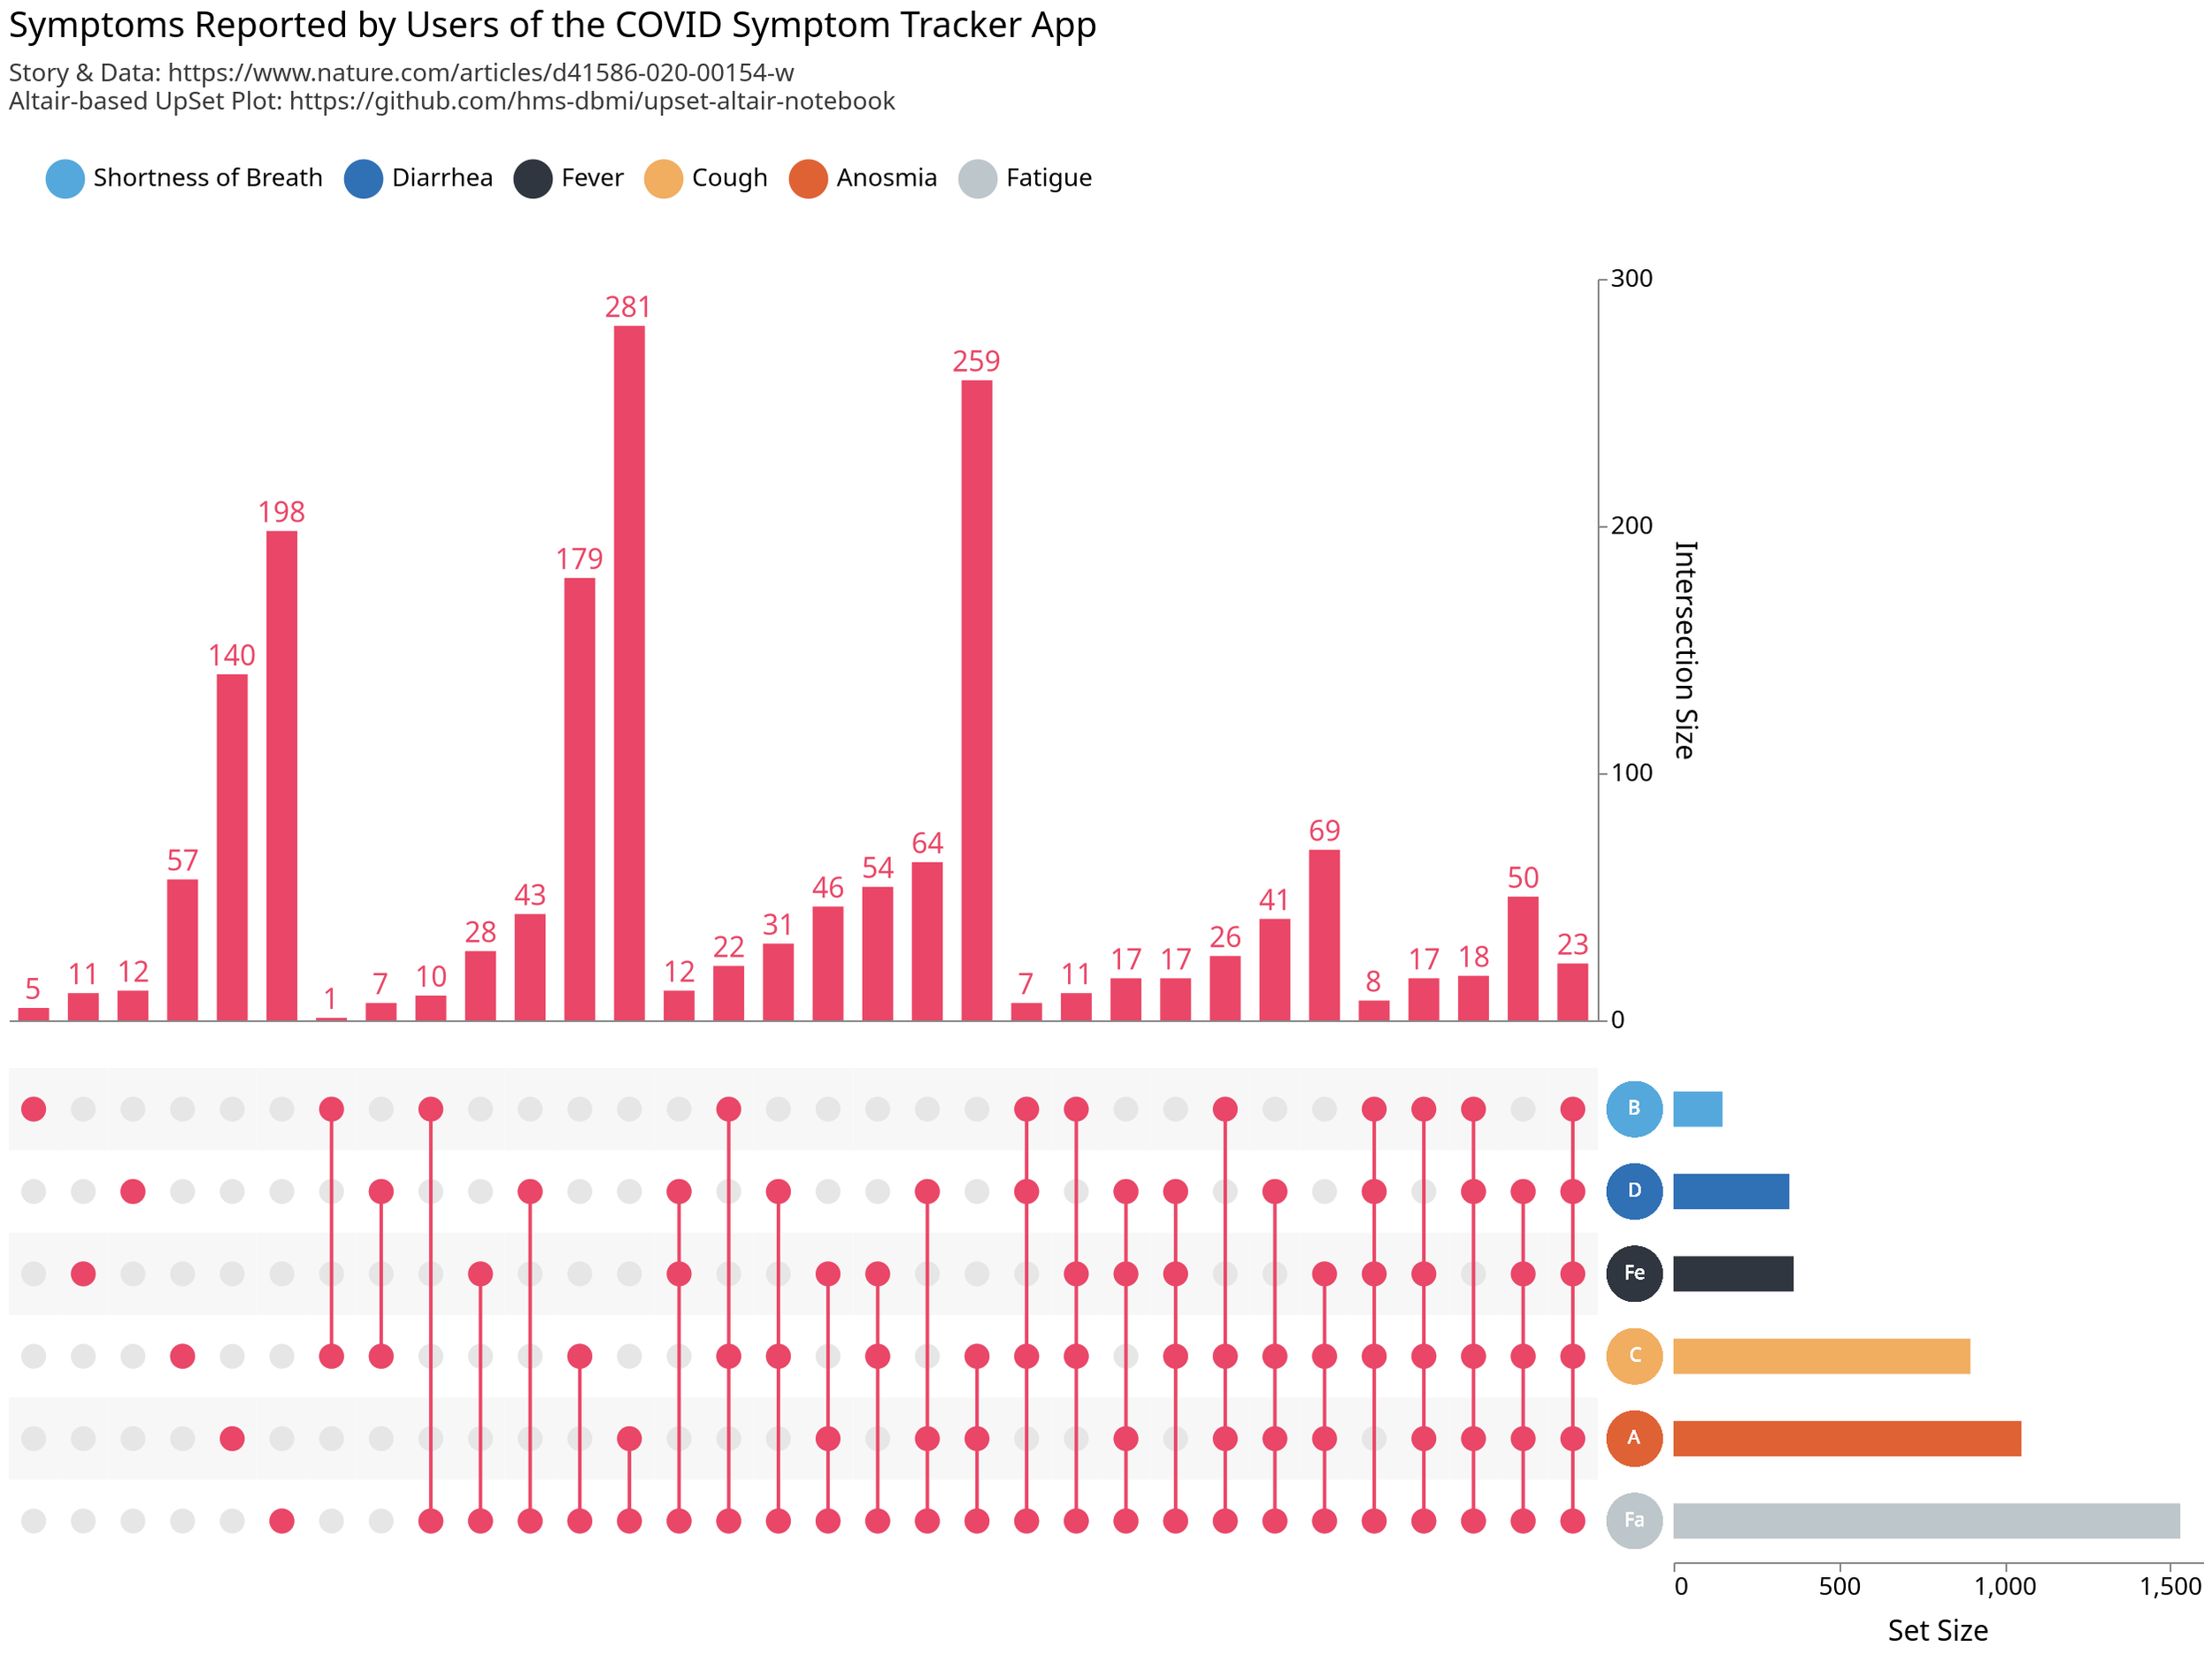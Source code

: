 {"config": {"view": {"continuousWidth": 400, "continuousHeight": 300, "stroke": null}, "axis": {"labelFontSize": 14, "labelFontWeight": 300, "titleFontSize": 16, "titleFontWeight": 400, "titlePadding": 10}, "concat": {"spacing": 0}, "legend": {"labelFontSize": 14, "labelFontWeight": 300, "orient": "top", "padding": 20, "symbolSize": 500.0, "symbolType": "circle", "titleFontSize": 16, "titleFontWeight": 400}, "title": {"anchor": "start", "fontSize": 18, "fontWeight": 400, "subtitlePadding": 10}}, "vconcat": [{"layer": [{"mark": {"type": "bar", "color": "#3A3A3A", "size": 17.5}, "encoding": {"color": {"condition": {"value": "#3A3A3A", "selection": {"not": "selector014"}}, "value": "#EA4667"}, "tooltip": [{"type": "quantitative", "aggregate": "max", "field": "count", "title": "Cardinality"}, {"type": "quantitative", "field": "degree", "title": "Degree"}], "x": {"type": "nominal", "axis": {"domain": true, "grid": false, "labels": false, "ticks": false}, "field": "intersection_id", "sort": {"field": "degree", "order": "ascending"}, "title": null}, "y": {"type": "quantitative", "aggregate": "max", "axis": {"grid": false, "orient": "right", "tickCount": 3}, "field": "count", "title": "Intersection Size"}}, "height": 420.0, "selection": {"selector014": {"type": "single", "fields": ["intersection_id"], "on": "mouseover"}, "selector013": {"type": "multi", "fields": ["set"], "bind": "legend"}}, "transform": [{"filter": {"selection": "selector013"}}, {"pivot": "set", "value": "is_intersect", "groupby": ["intersection_id", "count"], "op": "max"}, {"aggregate": [{"op": "sum", "field": "count", "as": "count"}], "groupby": ["Shortness of Breath", "Diarrhea", "Fever", "Cough", "Anosmia", "Fatigue"]}, {"calculate": "(isDefined(datum['Shortness of Breath']) ? datum['Shortness of Breath'] : 0)+(isDefined(datum['Diarrhea']) ? datum['Diarrhea'] : 0)+(isDefined(datum['Fever']) ? datum['Fever'] : 0)+(isDefined(datum['Cough']) ? datum['Cough'] : 0)+(isDefined(datum['Anosmia']) ? datum['Anosmia'] : 0)+(isDefined(datum['Fatigue']) ? datum['Fatigue'] : 0)", "as": "degree"}, {"filter": "(datum['degree'] !== 0)"}, {"window": [{"op": "row_number", "field": "", "as": "intersection_id"}], "frame": [null, null]}, {"fold": ["Shortness of Breath", "Diarrhea", "Fever", "Cough", "Anosmia", "Fatigue"], "as": ["set", "is_intersect"]}, {"lookup": "set", "from": {"data": {"name": "data-edc52b94e708b8ac518e05227a1d24db"}, "key": "set", "fields": ["set_abbre"]}}, {"lookup": "set", "from": {"data": {"name": "data-845b010f0be9092a4e24abf6f511af02"}, "key": "set", "fields": ["set_order"]}}, {"filter": {"selection": "selector013"}}, {"window": [{"op": "distinct", "field": "set", "as": "set_order"}], "frame": [null, 0], "sort": [{"field": "set_order"}]}], "width": 900}, {"mark": {"type": "text", "color": "#3A3A3A", "dy": -10, "size": 16}, "encoding": {"color": {"condition": {"value": "#3A3A3A", "selection": {"not": "selector014"}}, "value": "#EA4667"}, "text": {"type": "quantitative", "field": "count", "format": ".0f"}, "tooltip": [{"type": "quantitative", "aggregate": "max", "field": "count", "title": "Cardinality"}, {"type": "quantitative", "field": "degree", "title": "Degree"}], "x": {"type": "nominal", "axis": {"domain": true, "grid": false, "labels": false, "ticks": false}, "field": "intersection_id", "sort": {"field": "degree", "order": "ascending"}, "title": null}, "y": {"type": "quantitative", "aggregate": "max", "axis": {"grid": false, "orient": "right", "tickCount": 3}, "field": "count", "title": "Intersection Size"}}, "height": 420.0, "transform": [{"filter": {"selection": "selector013"}}, {"pivot": "set", "value": "is_intersect", "groupby": ["intersection_id", "count"], "op": "max"}, {"aggregate": [{"op": "sum", "field": "count", "as": "count"}], "groupby": ["Shortness of Breath", "Diarrhea", "Fever", "Cough", "Anosmia", "Fatigue"]}, {"calculate": "(isDefined(datum['Shortness of Breath']) ? datum['Shortness of Breath'] : 0)+(isDefined(datum['Diarrhea']) ? datum['Diarrhea'] : 0)+(isDefined(datum['Fever']) ? datum['Fever'] : 0)+(isDefined(datum['Cough']) ? datum['Cough'] : 0)+(isDefined(datum['Anosmia']) ? datum['Anosmia'] : 0)+(isDefined(datum['Fatigue']) ? datum['Fatigue'] : 0)", "as": "degree"}, {"filter": "(datum['degree'] !== 0)"}, {"window": [{"op": "row_number", "field": "", "as": "intersection_id"}], "frame": [null, null]}, {"fold": ["Shortness of Breath", "Diarrhea", "Fever", "Cough", "Anosmia", "Fatigue"], "as": ["set", "is_intersect"]}, {"lookup": "set", "from": {"data": {"name": "data-edc52b94e708b8ac518e05227a1d24db"}, "key": "set", "fields": ["set_abbre"]}}, {"lookup": "set", "from": {"data": {"name": "data-845b010f0be9092a4e24abf6f511af02"}, "key": "set", "fields": ["set_order"]}}, {"filter": {"selection": "selector013"}}, {"window": [{"op": "distinct", "field": "set", "as": "set_order"}], "frame": [null, 0], "sort": [{"field": "set_order"}]}], "width": 900}]}, {"hconcat": [{"layer": [{"mark": {"type": "circle", "opacity": 1, "size": 200}, "encoding": {"color": {"condition": {"value": "#3A3A3A", "selection": {"not": "selector014"}}, "value": "#EA4667"}, "tooltip": [{"type": "quantitative", "aggregate": "max", "field": "count", "title": "Cardinality"}, {"type": "quantitative", "field": "degree", "title": "Degree"}], "x": {"type": "nominal", "axis": {"domain": false, "grid": false, "labels": false, "ticks": false}, "field": "intersection_id", "sort": {"field": "degree", "order": "ascending"}, "title": null}, "y": {"type": "nominal", "axis": {"domain": false, "grid": false, "labels": false, "ticks": false}, "field": "set_order", "title": null}}, "height": 280.0, "selection": {"selector014": {"type": "single", "fields": ["intersection_id"], "on": "mouseover"}, "selector013": {"type": "multi", "fields": ["set"], "bind": "legend"}}, "transform": [{"filter": {"selection": "selector013"}}, {"pivot": "set", "value": "is_intersect", "groupby": ["intersection_id", "count"], "op": "max"}, {"aggregate": [{"op": "sum", "field": "count", "as": "count"}], "groupby": ["Shortness of Breath", "Diarrhea", "Fever", "Cough", "Anosmia", "Fatigue"]}, {"calculate": "(isDefined(datum['Shortness of Breath']) ? datum['Shortness of Breath'] : 0)+(isDefined(datum['Diarrhea']) ? datum['Diarrhea'] : 0)+(isDefined(datum['Fever']) ? datum['Fever'] : 0)+(isDefined(datum['Cough']) ? datum['Cough'] : 0)+(isDefined(datum['Anosmia']) ? datum['Anosmia'] : 0)+(isDefined(datum['Fatigue']) ? datum['Fatigue'] : 0)", "as": "degree"}, {"filter": "(datum['degree'] !== 0)"}, {"window": [{"op": "row_number", "field": "", "as": "intersection_id"}], "frame": [null, null]}, {"fold": ["Shortness of Breath", "Diarrhea", "Fever", "Cough", "Anosmia", "Fatigue"], "as": ["set", "is_intersect"]}, {"lookup": "set", "from": {"data": {"name": "data-edc52b94e708b8ac518e05227a1d24db"}, "key": "set", "fields": ["set_abbre"]}}, {"lookup": "set", "from": {"data": {"name": "data-845b010f0be9092a4e24abf6f511af02"}, "key": "set", "fields": ["set_order"]}}, {"filter": {"selection": "selector013"}}, {"window": [{"op": "distinct", "field": "set", "as": "set_order"}], "frame": [null, 0], "sort": [{"field": "set_order"}]}, {"filter": "(datum['is_intersect'] === 1)"}], "width": 900}, {"mark": "rect", "encoding": {"color": {"value": "#F7F7F7"}, "tooltip": [{"type": "quantitative", "aggregate": "max", "field": "count", "title": "Cardinality"}, {"type": "quantitative", "field": "degree", "title": "Degree"}], "x": {"type": "nominal", "axis": {"domain": false, "grid": false, "labels": false, "ticks": false}, "field": "intersection_id", "sort": {"field": "degree", "order": "ascending"}, "title": null}, "y": {"type": "nominal", "axis": {"domain": false, "grid": false, "labels": false, "ticks": false}, "field": "set_order", "title": null}}, "height": 280.0, "transform": [{"filter": {"selection": "selector013"}}, {"pivot": "set", "value": "is_intersect", "groupby": ["intersection_id", "count"], "op": "max"}, {"aggregate": [{"op": "sum", "field": "count", "as": "count"}], "groupby": ["Shortness of Breath", "Diarrhea", "Fever", "Cough", "Anosmia", "Fatigue"]}, {"calculate": "(isDefined(datum['Shortness of Breath']) ? datum['Shortness of Breath'] : 0)+(isDefined(datum['Diarrhea']) ? datum['Diarrhea'] : 0)+(isDefined(datum['Fever']) ? datum['Fever'] : 0)+(isDefined(datum['Cough']) ? datum['Cough'] : 0)+(isDefined(datum['Anosmia']) ? datum['Anosmia'] : 0)+(isDefined(datum['Fatigue']) ? datum['Fatigue'] : 0)", "as": "degree"}, {"filter": "(datum['degree'] !== 0)"}, {"window": [{"op": "row_number", "field": "", "as": "intersection_id"}], "frame": [null, null]}, {"fold": ["Shortness of Breath", "Diarrhea", "Fever", "Cough", "Anosmia", "Fatigue"], "as": ["set", "is_intersect"]}, {"lookup": "set", "from": {"data": {"name": "data-edc52b94e708b8ac518e05227a1d24db"}, "key": "set", "fields": ["set_abbre"]}}, {"lookup": "set", "from": {"data": {"name": "data-845b010f0be9092a4e24abf6f511af02"}, "key": "set", "fields": ["set_order"]}}, {"filter": {"selection": "selector013"}}, {"window": [{"op": "distinct", "field": "set", "as": "set_order"}], "frame": [null, 0], "sort": [{"field": "set_order"}]}, {"filter": "((datum['set_order'] % 2) === 1)"}], "width": 900}, {"mark": {"type": "circle", "opacity": 1, "size": 200}, "encoding": {"color": {"value": "#E6E6E6"}, "tooltip": [{"type": "quantitative", "aggregate": "max", "field": "count", "title": "Cardinality"}, {"type": "quantitative", "field": "degree", "title": "Degree"}], "x": {"type": "nominal", "axis": {"domain": false, "grid": false, "labels": false, "ticks": false}, "field": "intersection_id", "sort": {"field": "degree", "order": "ascending"}, "title": null}, "y": {"type": "nominal", "axis": {"domain": false, "grid": false, "labels": false, "ticks": false}, "field": "set_order", "title": null}}, "height": 280.0, "transform": [{"filter": {"selection": "selector013"}}, {"pivot": "set", "value": "is_intersect", "groupby": ["intersection_id", "count"], "op": "max"}, {"aggregate": [{"op": "sum", "field": "count", "as": "count"}], "groupby": ["Shortness of Breath", "Diarrhea", "Fever", "Cough", "Anosmia", "Fatigue"]}, {"calculate": "(isDefined(datum['Shortness of Breath']) ? datum['Shortness of Breath'] : 0)+(isDefined(datum['Diarrhea']) ? datum['Diarrhea'] : 0)+(isDefined(datum['Fever']) ? datum['Fever'] : 0)+(isDefined(datum['Cough']) ? datum['Cough'] : 0)+(isDefined(datum['Anosmia']) ? datum['Anosmia'] : 0)+(isDefined(datum['Fatigue']) ? datum['Fatigue'] : 0)", "as": "degree"}, {"filter": "(datum['degree'] !== 0)"}, {"window": [{"op": "row_number", "field": "", "as": "intersection_id"}], "frame": [null, null]}, {"fold": ["Shortness of Breath", "Diarrhea", "Fever", "Cough", "Anosmia", "Fatigue"], "as": ["set", "is_intersect"]}, {"lookup": "set", "from": {"data": {"name": "data-edc52b94e708b8ac518e05227a1d24db"}, "key": "set", "fields": ["set_abbre"]}}, {"lookup": "set", "from": {"data": {"name": "data-845b010f0be9092a4e24abf6f511af02"}, "key": "set", "fields": ["set_order"]}}, {"filter": {"selection": "selector013"}}, {"window": [{"op": "distinct", "field": "set", "as": "set_order"}], "frame": [null, 0], "sort": [{"field": "set_order"}]}], "width": 900}, {"mark": {"type": "bar", "color": "#3A3A3A", "size": 2}, "encoding": {"color": {"condition": {"value": "#3A3A3A", "selection": {"not": "selector014"}}, "value": "#EA4667"}, "tooltip": [{"type": "quantitative", "aggregate": "max", "field": "count", "title": "Cardinality"}, {"type": "quantitative", "field": "degree", "title": "Degree"}], "x": {"type": "nominal", "axis": {"domain": true, "grid": false, "labels": false, "ticks": false}, "field": "intersection_id", "sort": {"field": "degree", "order": "ascending"}, "title": null}, "y": {"type": "nominal", "aggregate": "min", "field": "set_order"}, "y2": {"aggregate": "max", "field": "set_order"}}, "height": 420.0, "transform": [{"filter": {"selection": "selector013"}}, {"pivot": "set", "value": "is_intersect", "groupby": ["intersection_id", "count"], "op": "max"}, {"aggregate": [{"op": "sum", "field": "count", "as": "count"}], "groupby": ["Shortness of Breath", "Diarrhea", "Fever", "Cough", "Anosmia", "Fatigue"]}, {"calculate": "(isDefined(datum['Shortness of Breath']) ? datum['Shortness of Breath'] : 0)+(isDefined(datum['Diarrhea']) ? datum['Diarrhea'] : 0)+(isDefined(datum['Fever']) ? datum['Fever'] : 0)+(isDefined(datum['Cough']) ? datum['Cough'] : 0)+(isDefined(datum['Anosmia']) ? datum['Anosmia'] : 0)+(isDefined(datum['Fatigue']) ? datum['Fatigue'] : 0)", "as": "degree"}, {"filter": "(datum['degree'] !== 0)"}, {"window": [{"op": "row_number", "field": "", "as": "intersection_id"}], "frame": [null, null]}, {"fold": ["Shortness of Breath", "Diarrhea", "Fever", "Cough", "Anosmia", "Fatigue"], "as": ["set", "is_intersect"]}, {"lookup": "set", "from": {"data": {"name": "data-edc52b94e708b8ac518e05227a1d24db"}, "key": "set", "fields": ["set_abbre"]}}, {"lookup": "set", "from": {"data": {"name": "data-845b010f0be9092a4e24abf6f511af02"}, "key": "set", "fields": ["set_order"]}}, {"filter": {"selection": "selector013"}}, {"window": [{"op": "distinct", "field": "set", "as": "set_order"}], "frame": [null, 0], "sort": [{"field": "set_order"}]}, {"filter": "(datum['is_intersect'] === 1)"}], "width": 900}, {"mark": {"type": "circle", "opacity": 1, "size": 200}, "encoding": {"color": {"condition": {"value": "#3A3A3A", "selection": {"not": "selector014"}}, "value": "#EA4667"}, "tooltip": [{"type": "quantitative", "aggregate": "max", "field": "count", "title": "Cardinality"}, {"type": "quantitative", "field": "degree", "title": "Degree"}], "x": {"type": "nominal", "axis": {"domain": false, "grid": false, "labels": false, "ticks": false}, "field": "intersection_id", "sort": {"field": "degree", "order": "ascending"}, "title": null}, "y": {"type": "nominal", "axis": {"domain": false, "grid": false, "labels": false, "ticks": false}, "field": "set_order", "title": null}}, "height": 280.0, "transform": [{"filter": {"selection": "selector013"}}, {"pivot": "set", "value": "is_intersect", "groupby": ["intersection_id", "count"], "op": "max"}, {"aggregate": [{"op": "sum", "field": "count", "as": "count"}], "groupby": ["Shortness of Breath", "Diarrhea", "Fever", "Cough", "Anosmia", "Fatigue"]}, {"calculate": "(isDefined(datum['Shortness of Breath']) ? datum['Shortness of Breath'] : 0)+(isDefined(datum['Diarrhea']) ? datum['Diarrhea'] : 0)+(isDefined(datum['Fever']) ? datum['Fever'] : 0)+(isDefined(datum['Cough']) ? datum['Cough'] : 0)+(isDefined(datum['Anosmia']) ? datum['Anosmia'] : 0)+(isDefined(datum['Fatigue']) ? datum['Fatigue'] : 0)", "as": "degree"}, {"filter": "(datum['degree'] !== 0)"}, {"window": [{"op": "row_number", "field": "", "as": "intersection_id"}], "frame": [null, null]}, {"fold": ["Shortness of Breath", "Diarrhea", "Fever", "Cough", "Anosmia", "Fatigue"], "as": ["set", "is_intersect"]}, {"lookup": "set", "from": {"data": {"name": "data-edc52b94e708b8ac518e05227a1d24db"}, "key": "set", "fields": ["set_abbre"]}}, {"lookup": "set", "from": {"data": {"name": "data-845b010f0be9092a4e24abf6f511af02"}, "key": "set", "fields": ["set_order"]}}, {"filter": {"selection": "selector013"}}, {"window": [{"op": "distinct", "field": "set", "as": "set_order"}], "frame": [null, 0], "sort": [{"field": "set_order"}]}, {"filter": "(datum['is_intersect'] === 1)"}], "width": 900}]}, {"layer": [{"mark": {"type": "circle", "size": 1000}, "encoding": {"color": {"type": "nominal", "field": "set", "scale": {"domain": ["Shortness of Breath", "Diarrhea", "Fever", "Cough", "Anosmia", "Fatigue"], "range": ["#55A8DB", "#3070B5", "#30363F", "#F1AD60", "#DF6234", "#BDC6CA"]}, "title": null}, "opacity": {"value": 1}, "y": {"type": "nominal", "axis": {"domain": false, "grid": false, "labels": false, "ticks": false}, "field": "set_order", "title": null}}, "selection": {"selector013": {"type": "multi", "fields": ["set"], "bind": "legend"}}, "transform": [{"filter": {"selection": "selector013"}}, {"pivot": "set", "value": "is_intersect", "groupby": ["intersection_id", "count"], "op": "max"}, {"aggregate": [{"op": "sum", "field": "count", "as": "count"}], "groupby": ["Shortness of Breath", "Diarrhea", "Fever", "Cough", "Anosmia", "Fatigue"]}, {"calculate": "(isDefined(datum['Shortness of Breath']) ? datum['Shortness of Breath'] : 0)+(isDefined(datum['Diarrhea']) ? datum['Diarrhea'] : 0)+(isDefined(datum['Fever']) ? datum['Fever'] : 0)+(isDefined(datum['Cough']) ? datum['Cough'] : 0)+(isDefined(datum['Anosmia']) ? datum['Anosmia'] : 0)+(isDefined(datum['Fatigue']) ? datum['Fatigue'] : 0)", "as": "degree"}, {"filter": "(datum['degree'] !== 0)"}, {"window": [{"op": "row_number", "field": "", "as": "intersection_id"}], "frame": [null, null]}, {"fold": ["Shortness of Breath", "Diarrhea", "Fever", "Cough", "Anosmia", "Fatigue"], "as": ["set", "is_intersect"]}, {"lookup": "set", "from": {"data": {"name": "data-edc52b94e708b8ac518e05227a1d24db"}, "key": "set", "fields": ["set_abbre"]}}, {"lookup": "set", "from": {"data": {"name": "data-845b010f0be9092a4e24abf6f511af02"}, "key": "set", "fields": ["set_order"]}}, {"filter": {"selection": "selector013"}}, {"window": [{"op": "distinct", "field": "set", "as": "set_order"}], "frame": [null, 0], "sort": [{"field": "set_order"}]}]}, {"mark": {"type": "text", "align": "center"}, "encoding": {"color": {"value": "white"}, "opacity": {"value": 1}, "text": {"type": "nominal", "field": "set_abbre"}, "y": {"type": "nominal", "axis": {"domain": false, "grid": false, "labels": false, "ticks": false}, "field": "set_order", "title": null}}, "transform": [{"filter": {"selection": "selector013"}}, {"pivot": "set", "value": "is_intersect", "groupby": ["intersection_id", "count"], "op": "max"}, {"aggregate": [{"op": "sum", "field": "count", "as": "count"}], "groupby": ["Shortness of Breath", "Diarrhea", "Fever", "Cough", "Anosmia", "Fatigue"]}, {"calculate": "(isDefined(datum['Shortness of Breath']) ? datum['Shortness of Breath'] : 0)+(isDefined(datum['Diarrhea']) ? datum['Diarrhea'] : 0)+(isDefined(datum['Fever']) ? datum['Fever'] : 0)+(isDefined(datum['Cough']) ? datum['Cough'] : 0)+(isDefined(datum['Anosmia']) ? datum['Anosmia'] : 0)+(isDefined(datum['Fatigue']) ? datum['Fatigue'] : 0)", "as": "degree"}, {"filter": "(datum['degree'] !== 0)"}, {"window": [{"op": "row_number", "field": "", "as": "intersection_id"}], "frame": [null, null]}, {"fold": ["Shortness of Breath", "Diarrhea", "Fever", "Cough", "Anosmia", "Fatigue"], "as": ["set", "is_intersect"]}, {"lookup": "set", "from": {"data": {"name": "data-edc52b94e708b8ac518e05227a1d24db"}, "key": "set", "fields": ["set_abbre"]}}, {"lookup": "set", "from": {"data": {"name": "data-845b010f0be9092a4e24abf6f511af02"}, "key": "set", "fields": ["set_order"]}}, {"filter": {"selection": "selector013"}}, {"window": [{"op": "distinct", "field": "set", "as": "set_order"}], "frame": [null, 0], "sort": [{"field": "set_order"}]}]}]}, {"mark": {"type": "bar", "size": 20}, "encoding": {"color": {"type": "nominal", "field": "set", "scale": {"domain": ["Shortness of Breath", "Diarrhea", "Fever", "Cough", "Anosmia", "Fatigue"], "range": ["#55A8DB", "#3070B5", "#30363F", "#F1AD60", "#DF6234", "#BDC6CA"]}, "title": null}, "opacity": {"value": 1}, "x": {"type": "quantitative", "aggregate": "sum", "axis": {"grid": false, "tickCount": 3}, "field": "count", "title": "Set Size"}, "y": {"type": "nominal", "axis": {"domain": false, "grid": false, "labels": false, "ticks": false}, "field": "set_order", "title": null}}, "selection": {"selector013": {"type": "multi", "fields": ["set"], "bind": "legend"}}, "transform": [{"filter": {"selection": "selector013"}}, {"pivot": "set", "value": "is_intersect", "groupby": ["intersection_id", "count"], "op": "max"}, {"aggregate": [{"op": "sum", "field": "count", "as": "count"}], "groupby": ["Shortness of Breath", "Diarrhea", "Fever", "Cough", "Anosmia", "Fatigue"]}, {"calculate": "(isDefined(datum['Shortness of Breath']) ? datum['Shortness of Breath'] : 0)+(isDefined(datum['Diarrhea']) ? datum['Diarrhea'] : 0)+(isDefined(datum['Fever']) ? datum['Fever'] : 0)+(isDefined(datum['Cough']) ? datum['Cough'] : 0)+(isDefined(datum['Anosmia']) ? datum['Anosmia'] : 0)+(isDefined(datum['Fatigue']) ? datum['Fatigue'] : 0)", "as": "degree"}, {"filter": "(datum['degree'] !== 0)"}, {"window": [{"op": "row_number", "field": "", "as": "intersection_id"}], "frame": [null, null]}, {"fold": ["Shortness of Breath", "Diarrhea", "Fever", "Cough", "Anosmia", "Fatigue"], "as": ["set", "is_intersect"]}, {"lookup": "set", "from": {"data": {"name": "data-edc52b94e708b8ac518e05227a1d24db"}, "key": "set", "fields": ["set_abbre"]}}, {"lookup": "set", "from": {"data": {"name": "data-845b010f0be9092a4e24abf6f511af02"}, "key": "set", "fields": ["set_order"]}}, {"filter": {"selection": "selector013"}}, {"window": [{"op": "distinct", "field": "set", "as": "set_order"}], "frame": [null, 0], "sort": [{"field": "set_order"}]}, {"filter": "(datum['is_intersect'] === 1)"}], "width": 300}], "resolve": {"scale": {"y": "shared"}}, "spacing": 5}], "data": {"name": "data-51a18922e537214846aa112d1ccd2e10"}, "spacing": 20, "title": {"text": "Symptoms Reported by Users of the COVID Symptom Tracker App", "subtitle": ["Story & Data: https://www.nature.com/articles/d41586-020-00154-w", "Altair-based UpSet Plot: https://github.com/hms-dbmi/upset-altair-notebook"], "fontSize": 20, "fontWeight": 500, "subtitleColor": "#3A3A3A", "subtitleFontSize": 14}, "$schema": "https://vega.github.io/schema/vega-lite/v4.0.0.json", "datasets": {"data-51a18922e537214846aa112d1ccd2e10": [{"intersection_id": 23, "count": 1, "degree": 2, "set": "Shortness of Breath", "is_intersect": 1}, {"intersection_id": 21, "count": 5, "degree": 1, "set": "Shortness of Breath", "is_intersect": 1}, {"intersection_id": 28, "count": 7, "degree": 4, "set": "Shortness of Breath", "is_intersect": 1}, {"intersection_id": 14, "count": 7, "degree": 2, "set": "Shortness of Breath", "is_intersect": 0}, {"intersection_id": 30, "count": 8, "degree": 5, "set": "Shortness of Breath", "is_intersect": 1}, {"intersection_id": 22, "count": 10, "degree": 2, "set": "Shortness of Breath", "is_intersect": 1}, {"intersection_id": 26, "count": 11, "degree": 4, "set": "Shortness of Breath", "is_intersect": 1}, {"intersection_id": 6, "count": 11, "degree": 1, "set": "Shortness of Breath", "is_intersect": 0}, {"intersection_id": 17, "count": 12, "degree": 3, "set": "Shortness of Breath", "is_intersect": 0}, {"intersection_id": 11, "count": 12, "degree": 1, "set": "Shortness of Breath", "is_intersect": 0}, {"intersection_id": 27, "count": 17, "degree": 5, "set": "Shortness of Breath", "is_intersect": 1}, {"intersection_id": 18, "count": 17, "degree": 4, "set": "Shortness of Breath", "is_intersect": 0}, {"intersection_id": 19, "count": 17, "degree": 4, "set": "Shortness of Breath", "is_intersect": 0}, {"intersection_id": 29, "count": 18, "degree": 5, "set": "Shortness of Breath", "is_intersect": 1}, {"intersection_id": 24, "count": 22, "degree": 3, "set": "Shortness of Breath", "is_intersect": 1}, {"intersection_id": 31, "count": 23, "degree": 6, "set": "Shortness of Breath", "is_intersect": 1}, {"intersection_id": 25, "count": 26, "degree": 4, "set": "Shortness of Breath", "is_intersect": 1}, {"intersection_id": 7, "count": 28, "degree": 2, "set": "Shortness of Breath", "is_intersect": 0}, {"intersection_id": 15, "count": 31, "degree": 3, "set": "Shortness of Breath", "is_intersect": 0}, {"intersection_id": 16, "count": 41, "degree": 4, "set": "Shortness of Breath", "is_intersect": 0}, {"intersection_id": 12, "count": 43, "degree": 2, "set": "Shortness of Breath", "is_intersect": 0}, {"intersection_id": 8, "count": 46, "degree": 3, "set": "Shortness of Breath", "is_intersect": 0}, {"intersection_id": 20, "count": 50, "degree": 5, "set": "Shortness of Breath", "is_intersect": 0}, {"intersection_id": 9, "count": 54, "degree": 3, "set": "Shortness of Breath", "is_intersect": 0}, {"intersection_id": 3, "count": 57, "degree": 1, "set": "Shortness of Breath", "is_intersect": 0}, {"intersection_id": 13, "count": 64, "degree": 3, "set": "Shortness of Breath", "is_intersect": 0}, {"intersection_id": 10, "count": 69, "degree": 4, "set": "Shortness of Breath", "is_intersect": 0}, {"intersection_id": 1, "count": 140, "degree": 1, "set": "Shortness of Breath", "is_intersect": 0}, {"intersection_id": 4, "count": 179, "degree": 2, "set": "Shortness of Breath", "is_intersect": 0}, {"intersection_id": 0, "count": 198, "degree": 1, "set": "Shortness of Breath", "is_intersect": 0}, {"intersection_id": 5, "count": 259, "degree": 3, "set": "Shortness of Breath", "is_intersect": 0}, {"intersection_id": 2, "count": 281, "degree": 2, "set": "Shortness of Breath", "is_intersect": 0}, {"intersection_id": 23, "count": 1, "degree": 2, "set": "Diarrhea", "is_intersect": 0}, {"intersection_id": 21, "count": 5, "degree": 1, "set": "Diarrhea", "is_intersect": 0}, {"intersection_id": 28, "count": 7, "degree": 4, "set": "Diarrhea", "is_intersect": 1}, {"intersection_id": 14, "count": 7, "degree": 2, "set": "Diarrhea", "is_intersect": 1}, {"intersection_id": 30, "count": 8, "degree": 5, "set": "Diarrhea", "is_intersect": 1}, {"intersection_id": 22, "count": 10, "degree": 2, "set": "Diarrhea", "is_intersect": 0}, {"intersection_id": 26, "count": 11, "degree": 4, "set": "Diarrhea", "is_intersect": 0}, {"intersection_id": 6, "count": 11, "degree": 1, "set": "Diarrhea", "is_intersect": 0}, {"intersection_id": 17, "count": 12, "degree": 3, "set": "Diarrhea", "is_intersect": 1}, {"intersection_id": 11, "count": 12, "degree": 1, "set": "Diarrhea", "is_intersect": 1}, {"intersection_id": 27, "count": 17, "degree": 5, "set": "Diarrhea", "is_intersect": 0}, {"intersection_id": 18, "count": 17, "degree": 4, "set": "Diarrhea", "is_intersect": 1}, {"intersection_id": 19, "count": 17, "degree": 4, "set": "Diarrhea", "is_intersect": 1}, {"intersection_id": 29, "count": 18, "degree": 5, "set": "Diarrhea", "is_intersect": 1}, {"intersection_id": 24, "count": 22, "degree": 3, "set": "Diarrhea", "is_intersect": 0}, {"intersection_id": 31, "count": 23, "degree": 6, "set": "Diarrhea", "is_intersect": 1}, {"intersection_id": 25, "count": 26, "degree": 4, "set": "Diarrhea", "is_intersect": 0}, {"intersection_id": 7, "count": 28, "degree": 2, "set": "Diarrhea", "is_intersect": 0}, {"intersection_id": 15, "count": 31, "degree": 3, "set": "Diarrhea", "is_intersect": 1}, {"intersection_id": 16, "count": 41, "degree": 4, "set": "Diarrhea", "is_intersect": 1}, {"intersection_id": 12, "count": 43, "degree": 2, "set": "Diarrhea", "is_intersect": 1}, {"intersection_id": 8, "count": 46, "degree": 3, "set": "Diarrhea", "is_intersect": 0}, {"intersection_id": 20, "count": 50, "degree": 5, "set": "Diarrhea", "is_intersect": 1}, {"intersection_id": 9, "count": 54, "degree": 3, "set": "Diarrhea", "is_intersect": 0}, {"intersection_id": 3, "count": 57, "degree": 1, "set": "Diarrhea", "is_intersect": 0}, {"intersection_id": 13, "count": 64, "degree": 3, "set": "Diarrhea", "is_intersect": 1}, {"intersection_id": 10, "count": 69, "degree": 4, "set": "Diarrhea", "is_intersect": 0}, {"intersection_id": 1, "count": 140, "degree": 1, "set": "Diarrhea", "is_intersect": 0}, {"intersection_id": 4, "count": 179, "degree": 2, "set": "Diarrhea", "is_intersect": 0}, {"intersection_id": 0, "count": 198, "degree": 1, "set": "Diarrhea", "is_intersect": 0}, {"intersection_id": 5, "count": 259, "degree": 3, "set": "Diarrhea", "is_intersect": 0}, {"intersection_id": 2, "count": 281, "degree": 2, "set": "Diarrhea", "is_intersect": 0}, {"intersection_id": 23, "count": 1, "degree": 2, "set": "Fever", "is_intersect": 0}, {"intersection_id": 21, "count": 5, "degree": 1, "set": "Fever", "is_intersect": 0}, {"intersection_id": 28, "count": 7, "degree": 4, "set": "Fever", "is_intersect": 0}, {"intersection_id": 14, "count": 7, "degree": 2, "set": "Fever", "is_intersect": 0}, {"intersection_id": 30, "count": 8, "degree": 5, "set": "Fever", "is_intersect": 1}, {"intersection_id": 22, "count": 10, "degree": 2, "set": "Fever", "is_intersect": 0}, {"intersection_id": 26, "count": 11, "degree": 4, "set": "Fever", "is_intersect": 1}, {"intersection_id": 6, "count": 11, "degree": 1, "set": "Fever", "is_intersect": 1}, {"intersection_id": 17, "count": 12, "degree": 3, "set": "Fever", "is_intersect": 1}, {"intersection_id": 11, "count": 12, "degree": 1, "set": "Fever", "is_intersect": 0}, {"intersection_id": 27, "count": 17, "degree": 5, "set": "Fever", "is_intersect": 1}, {"intersection_id": 18, "count": 17, "degree": 4, "set": "Fever", "is_intersect": 1}, {"intersection_id": 19, "count": 17, "degree": 4, "set": "Fever", "is_intersect": 1}, {"intersection_id": 29, "count": 18, "degree": 5, "set": "Fever", "is_intersect": 0}, {"intersection_id": 24, "count": 22, "degree": 3, "set": "Fever", "is_intersect": 0}, {"intersection_id": 31, "count": 23, "degree": 6, "set": "Fever", "is_intersect": 1}, {"intersection_id": 25, "count": 26, "degree": 4, "set": "Fever", "is_intersect": 0}, {"intersection_id": 7, "count": 28, "degree": 2, "set": "Fever", "is_intersect": 1}, {"intersection_id": 15, "count": 31, "degree": 3, "set": "Fever", "is_intersect": 0}, {"intersection_id": 16, "count": 41, "degree": 4, "set": "Fever", "is_intersect": 0}, {"intersection_id": 12, "count": 43, "degree": 2, "set": "Fever", "is_intersect": 0}, {"intersection_id": 8, "count": 46, "degree": 3, "set": "Fever", "is_intersect": 1}, {"intersection_id": 20, "count": 50, "degree": 5, "set": "Fever", "is_intersect": 1}, {"intersection_id": 9, "count": 54, "degree": 3, "set": "Fever", "is_intersect": 1}, {"intersection_id": 3, "count": 57, "degree": 1, "set": "Fever", "is_intersect": 0}, {"intersection_id": 13, "count": 64, "degree": 3, "set": "Fever", "is_intersect": 0}, {"intersection_id": 10, "count": 69, "degree": 4, "set": "Fever", "is_intersect": 1}, {"intersection_id": 1, "count": 140, "degree": 1, "set": "Fever", "is_intersect": 0}, {"intersection_id": 4, "count": 179, "degree": 2, "set": "Fever", "is_intersect": 0}, {"intersection_id": 0, "count": 198, "degree": 1, "set": "Fever", "is_intersect": 0}, {"intersection_id": 5, "count": 259, "degree": 3, "set": "Fever", "is_intersect": 0}, {"intersection_id": 2, "count": 281, "degree": 2, "set": "Fever", "is_intersect": 0}, {"intersection_id": 23, "count": 1, "degree": 2, "set": "Cough", "is_intersect": 1}, {"intersection_id": 21, "count": 5, "degree": 1, "set": "Cough", "is_intersect": 0}, {"intersection_id": 28, "count": 7, "degree": 4, "set": "Cough", "is_intersect": 1}, {"intersection_id": 14, "count": 7, "degree": 2, "set": "Cough", "is_intersect": 1}, {"intersection_id": 30, "count": 8, "degree": 5, "set": "Cough", "is_intersect": 1}, {"intersection_id": 22, "count": 10, "degree": 2, "set": "Cough", "is_intersect": 0}, {"intersection_id": 26, "count": 11, "degree": 4, "set": "Cough", "is_intersect": 1}, {"intersection_id": 6, "count": 11, "degree": 1, "set": "Cough", "is_intersect": 0}, {"intersection_id": 17, "count": 12, "degree": 3, "set": "Cough", "is_intersect": 0}, {"intersection_id": 11, "count": 12, "degree": 1, "set": "Cough", "is_intersect": 0}, {"intersection_id": 27, "count": 17, "degree": 5, "set": "Cough", "is_intersect": 1}, {"intersection_id": 18, "count": 17, "degree": 4, "set": "Cough", "is_intersect": 0}, {"intersection_id": 19, "count": 17, "degree": 4, "set": "Cough", "is_intersect": 1}, {"intersection_id": 29, "count": 18, "degree": 5, "set": "Cough", "is_intersect": 1}, {"intersection_id": 24, "count": 22, "degree": 3, "set": "Cough", "is_intersect": 1}, {"intersection_id": 31, "count": 23, "degree": 6, "set": "Cough", "is_intersect": 1}, {"intersection_id": 25, "count": 26, "degree": 4, "set": "Cough", "is_intersect": 1}, {"intersection_id": 7, "count": 28, "degree": 2, "set": "Cough", "is_intersect": 0}, {"intersection_id": 15, "count": 31, "degree": 3, "set": "Cough", "is_intersect": 1}, {"intersection_id": 16, "count": 41, "degree": 4, "set": "Cough", "is_intersect": 1}, {"intersection_id": 12, "count": 43, "degree": 2, "set": "Cough", "is_intersect": 0}, {"intersection_id": 8, "count": 46, "degree": 3, "set": "Cough", "is_intersect": 0}, {"intersection_id": 20, "count": 50, "degree": 5, "set": "Cough", "is_intersect": 1}, {"intersection_id": 9, "count": 54, "degree": 3, "set": "Cough", "is_intersect": 1}, {"intersection_id": 3, "count": 57, "degree": 1, "set": "Cough", "is_intersect": 1}, {"intersection_id": 13, "count": 64, "degree": 3, "set": "Cough", "is_intersect": 0}, {"intersection_id": 10, "count": 69, "degree": 4, "set": "Cough", "is_intersect": 1}, {"intersection_id": 1, "count": 140, "degree": 1, "set": "Cough", "is_intersect": 0}, {"intersection_id": 4, "count": 179, "degree": 2, "set": "Cough", "is_intersect": 1}, {"intersection_id": 0, "count": 198, "degree": 1, "set": "Cough", "is_intersect": 0}, {"intersection_id": 5, "count": 259, "degree": 3, "set": "Cough", "is_intersect": 1}, {"intersection_id": 2, "count": 281, "degree": 2, "set": "Cough", "is_intersect": 0}, {"intersection_id": 23, "count": 1, "degree": 2, "set": "Anosmia", "is_intersect": 0}, {"intersection_id": 21, "count": 5, "degree": 1, "set": "Anosmia", "is_intersect": 0}, {"intersection_id": 28, "count": 7, "degree": 4, "set": "Anosmia", "is_intersect": 0}, {"intersection_id": 14, "count": 7, "degree": 2, "set": "Anosmia", "is_intersect": 0}, {"intersection_id": 30, "count": 8, "degree": 5, "set": "Anosmia", "is_intersect": 0}, {"intersection_id": 22, "count": 10, "degree": 2, "set": "Anosmia", "is_intersect": 0}, {"intersection_id": 26, "count": 11, "degree": 4, "set": "Anosmia", "is_intersect": 0}, {"intersection_id": 6, "count": 11, "degree": 1, "set": "Anosmia", "is_intersect": 0}, {"intersection_id": 17, "count": 12, "degree": 3, "set": "Anosmia", "is_intersect": 0}, {"intersection_id": 11, "count": 12, "degree": 1, "set": "Anosmia", "is_intersect": 0}, {"intersection_id": 27, "count": 17, "degree": 5, "set": "Anosmia", "is_intersect": 1}, {"intersection_id": 18, "count": 17, "degree": 4, "set": "Anosmia", "is_intersect": 1}, {"intersection_id": 19, "count": 17, "degree": 4, "set": "Anosmia", "is_intersect": 0}, {"intersection_id": 29, "count": 18, "degree": 5, "set": "Anosmia", "is_intersect": 1}, {"intersection_id": 24, "count": 22, "degree": 3, "set": "Anosmia", "is_intersect": 0}, {"intersection_id": 31, "count": 23, "degree": 6, "set": "Anosmia", "is_intersect": 1}, {"intersection_id": 25, "count": 26, "degree": 4, "set": "Anosmia", "is_intersect": 1}, {"intersection_id": 7, "count": 28, "degree": 2, "set": "Anosmia", "is_intersect": 0}, {"intersection_id": 15, "count": 31, "degree": 3, "set": "Anosmia", "is_intersect": 0}, {"intersection_id": 16, "count": 41, "degree": 4, "set": "Anosmia", "is_intersect": 1}, {"intersection_id": 12, "count": 43, "degree": 2, "set": "Anosmia", "is_intersect": 0}, {"intersection_id": 8, "count": 46, "degree": 3, "set": "Anosmia", "is_intersect": 1}, {"intersection_id": 20, "count": 50, "degree": 5, "set": "Anosmia", "is_intersect": 1}, {"intersection_id": 9, "count": 54, "degree": 3, "set": "Anosmia", "is_intersect": 0}, {"intersection_id": 3, "count": 57, "degree": 1, "set": "Anosmia", "is_intersect": 0}, {"intersection_id": 13, "count": 64, "degree": 3, "set": "Anosmia", "is_intersect": 1}, {"intersection_id": 10, "count": 69, "degree": 4, "set": "Anosmia", "is_intersect": 1}, {"intersection_id": 1, "count": 140, "degree": 1, "set": "Anosmia", "is_intersect": 1}, {"intersection_id": 4, "count": 179, "degree": 2, "set": "Anosmia", "is_intersect": 0}, {"intersection_id": 0, "count": 198, "degree": 1, "set": "Anosmia", "is_intersect": 0}, {"intersection_id": 5, "count": 259, "degree": 3, "set": "Anosmia", "is_intersect": 1}, {"intersection_id": 2, "count": 281, "degree": 2, "set": "Anosmia", "is_intersect": 1}, {"intersection_id": 23, "count": 1, "degree": 2, "set": "Fatigue", "is_intersect": 0}, {"intersection_id": 21, "count": 5, "degree": 1, "set": "Fatigue", "is_intersect": 0}, {"intersection_id": 28, "count": 7, "degree": 4, "set": "Fatigue", "is_intersect": 1}, {"intersection_id": 14, "count": 7, "degree": 2, "set": "Fatigue", "is_intersect": 0}, {"intersection_id": 30, "count": 8, "degree": 5, "set": "Fatigue", "is_intersect": 1}, {"intersection_id": 22, "count": 10, "degree": 2, "set": "Fatigue", "is_intersect": 1}, {"intersection_id": 26, "count": 11, "degree": 4, "set": "Fatigue", "is_intersect": 1}, {"intersection_id": 6, "count": 11, "degree": 1, "set": "Fatigue", "is_intersect": 0}, {"intersection_id": 17, "count": 12, "degree": 3, "set": "Fatigue", "is_intersect": 1}, {"intersection_id": 11, "count": 12, "degree": 1, "set": "Fatigue", "is_intersect": 0}, {"intersection_id": 27, "count": 17, "degree": 5, "set": "Fatigue", "is_intersect": 1}, {"intersection_id": 18, "count": 17, "degree": 4, "set": "Fatigue", "is_intersect": 1}, {"intersection_id": 19, "count": 17, "degree": 4, "set": "Fatigue", "is_intersect": 1}, {"intersection_id": 29, "count": 18, "degree": 5, "set": "Fatigue", "is_intersect": 1}, {"intersection_id": 24, "count": 22, "degree": 3, "set": "Fatigue", "is_intersect": 1}, {"intersection_id": 31, "count": 23, "degree": 6, "set": "Fatigue", "is_intersect": 1}, {"intersection_id": 25, "count": 26, "degree": 4, "set": "Fatigue", "is_intersect": 1}, {"intersection_id": 7, "count": 28, "degree": 2, "set": "Fatigue", "is_intersect": 1}, {"intersection_id": 15, "count": 31, "degree": 3, "set": "Fatigue", "is_intersect": 1}, {"intersection_id": 16, "count": 41, "degree": 4, "set": "Fatigue", "is_intersect": 1}, {"intersection_id": 12, "count": 43, "degree": 2, "set": "Fatigue", "is_intersect": 1}, {"intersection_id": 8, "count": 46, "degree": 3, "set": "Fatigue", "is_intersect": 1}, {"intersection_id": 20, "count": 50, "degree": 5, "set": "Fatigue", "is_intersect": 1}, {"intersection_id": 9, "count": 54, "degree": 3, "set": "Fatigue", "is_intersect": 1}, {"intersection_id": 3, "count": 57, "degree": 1, "set": "Fatigue", "is_intersect": 0}, {"intersection_id": 13, "count": 64, "degree": 3, "set": "Fatigue", "is_intersect": 1}, {"intersection_id": 10, "count": 69, "degree": 4, "set": "Fatigue", "is_intersect": 1}, {"intersection_id": 1, "count": 140, "degree": 1, "set": "Fatigue", "is_intersect": 0}, {"intersection_id": 4, "count": 179, "degree": 2, "set": "Fatigue", "is_intersect": 1}, {"intersection_id": 0, "count": 198, "degree": 1, "set": "Fatigue", "is_intersect": 1}, {"intersection_id": 5, "count": 259, "degree": 3, "set": "Fatigue", "is_intersect": 1}, {"intersection_id": 2, "count": 281, "degree": 2, "set": "Fatigue", "is_intersect": 1}], "data-edc52b94e708b8ac518e05227a1d24db": [{"set": "Shortness of Breath", "set_abbre": "B"}, {"set": "Diarrhea", "set_abbre": "D"}, {"set": "Fever", "set_abbre": "Fe"}, {"set": "Cough", "set_abbre": "C"}, {"set": "Anosmia", "set_abbre": "A"}, {"set": "Fatigue", "set_abbre": "Fa"}], "data-845b010f0be9092a4e24abf6f511af02": [{"set": "Shortness of Breath", "set_order": 1}, {"set": "Diarrhea", "set_order": 2}, {"set": "Fever", "set_order": 3}, {"set": "Cough", "set_order": 4}, {"set": "Anosmia", "set_order": 5}, {"set": "Fatigue", "set_order": 6}]}}